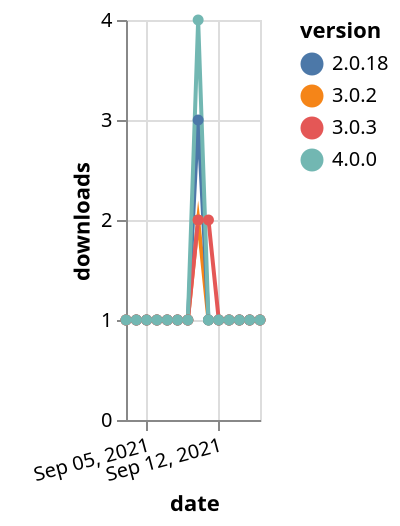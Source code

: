 {"$schema": "https://vega.github.io/schema/vega-lite/v5.json", "description": "A simple bar chart with embedded data.", "data": {"values": [{"date": "2021-09-03", "total": 159, "delta": 1, "version": "3.0.2"}, {"date": "2021-09-04", "total": 160, "delta": 1, "version": "3.0.2"}, {"date": "2021-09-05", "total": 161, "delta": 1, "version": "3.0.2"}, {"date": "2021-09-06", "total": 162, "delta": 1, "version": "3.0.2"}, {"date": "2021-09-07", "total": 163, "delta": 1, "version": "3.0.2"}, {"date": "2021-09-08", "total": 164, "delta": 1, "version": "3.0.2"}, {"date": "2021-09-09", "total": 165, "delta": 1, "version": "3.0.2"}, {"date": "2021-09-10", "total": 167, "delta": 2, "version": "3.0.2"}, {"date": "2021-09-11", "total": 168, "delta": 1, "version": "3.0.2"}, {"date": "2021-09-12", "total": 169, "delta": 1, "version": "3.0.2"}, {"date": "2021-09-13", "total": 170, "delta": 1, "version": "3.0.2"}, {"date": "2021-09-14", "total": 171, "delta": 1, "version": "3.0.2"}, {"date": "2021-09-15", "total": 172, "delta": 1, "version": "3.0.2"}, {"date": "2021-09-16", "total": 173, "delta": 1, "version": "3.0.2"}, {"date": "2021-09-03", "total": 194, "delta": 1, "version": "2.0.18"}, {"date": "2021-09-04", "total": 195, "delta": 1, "version": "2.0.18"}, {"date": "2021-09-05", "total": 196, "delta": 1, "version": "2.0.18"}, {"date": "2021-09-06", "total": 197, "delta": 1, "version": "2.0.18"}, {"date": "2021-09-07", "total": 198, "delta": 1, "version": "2.0.18"}, {"date": "2021-09-08", "total": 199, "delta": 1, "version": "2.0.18"}, {"date": "2021-09-09", "total": 200, "delta": 1, "version": "2.0.18"}, {"date": "2021-09-10", "total": 203, "delta": 3, "version": "2.0.18"}, {"date": "2021-09-11", "total": 204, "delta": 1, "version": "2.0.18"}, {"date": "2021-09-12", "total": 205, "delta": 1, "version": "2.0.18"}, {"date": "2021-09-13", "total": 206, "delta": 1, "version": "2.0.18"}, {"date": "2021-09-14", "total": 207, "delta": 1, "version": "2.0.18"}, {"date": "2021-09-15", "total": 208, "delta": 1, "version": "2.0.18"}, {"date": "2021-09-16", "total": 209, "delta": 1, "version": "2.0.18"}, {"date": "2021-09-03", "total": 140, "delta": 1, "version": "3.0.3"}, {"date": "2021-09-04", "total": 141, "delta": 1, "version": "3.0.3"}, {"date": "2021-09-05", "total": 142, "delta": 1, "version": "3.0.3"}, {"date": "2021-09-06", "total": 143, "delta": 1, "version": "3.0.3"}, {"date": "2021-09-07", "total": 144, "delta": 1, "version": "3.0.3"}, {"date": "2021-09-08", "total": 145, "delta": 1, "version": "3.0.3"}, {"date": "2021-09-09", "total": 146, "delta": 1, "version": "3.0.3"}, {"date": "2021-09-10", "total": 148, "delta": 2, "version": "3.0.3"}, {"date": "2021-09-11", "total": 150, "delta": 2, "version": "3.0.3"}, {"date": "2021-09-12", "total": 151, "delta": 1, "version": "3.0.3"}, {"date": "2021-09-13", "total": 152, "delta": 1, "version": "3.0.3"}, {"date": "2021-09-14", "total": 153, "delta": 1, "version": "3.0.3"}, {"date": "2021-09-15", "total": 154, "delta": 1, "version": "3.0.3"}, {"date": "2021-09-16", "total": 155, "delta": 1, "version": "3.0.3"}, {"date": "2021-09-03", "total": 208, "delta": 1, "version": "4.0.0"}, {"date": "2021-09-04", "total": 209, "delta": 1, "version": "4.0.0"}, {"date": "2021-09-05", "total": 210, "delta": 1, "version": "4.0.0"}, {"date": "2021-09-06", "total": 211, "delta": 1, "version": "4.0.0"}, {"date": "2021-09-07", "total": 212, "delta": 1, "version": "4.0.0"}, {"date": "2021-09-08", "total": 213, "delta": 1, "version": "4.0.0"}, {"date": "2021-09-09", "total": 214, "delta": 1, "version": "4.0.0"}, {"date": "2021-09-10", "total": 218, "delta": 4, "version": "4.0.0"}, {"date": "2021-09-11", "total": 219, "delta": 1, "version": "4.0.0"}, {"date": "2021-09-12", "total": 220, "delta": 1, "version": "4.0.0"}, {"date": "2021-09-13", "total": 221, "delta": 1, "version": "4.0.0"}, {"date": "2021-09-14", "total": 222, "delta": 1, "version": "4.0.0"}, {"date": "2021-09-15", "total": 223, "delta": 1, "version": "4.0.0"}, {"date": "2021-09-16", "total": 224, "delta": 1, "version": "4.0.0"}]}, "width": "container", "mark": {"type": "line", "point": {"filled": true}}, "encoding": {"x": {"field": "date", "type": "temporal", "timeUnit": "yearmonthdate", "title": "date", "axis": {"labelAngle": -15}}, "y": {"field": "delta", "type": "quantitative", "title": "downloads"}, "color": {"field": "version", "type": "nominal"}, "tooltip": {"field": "delta"}}}